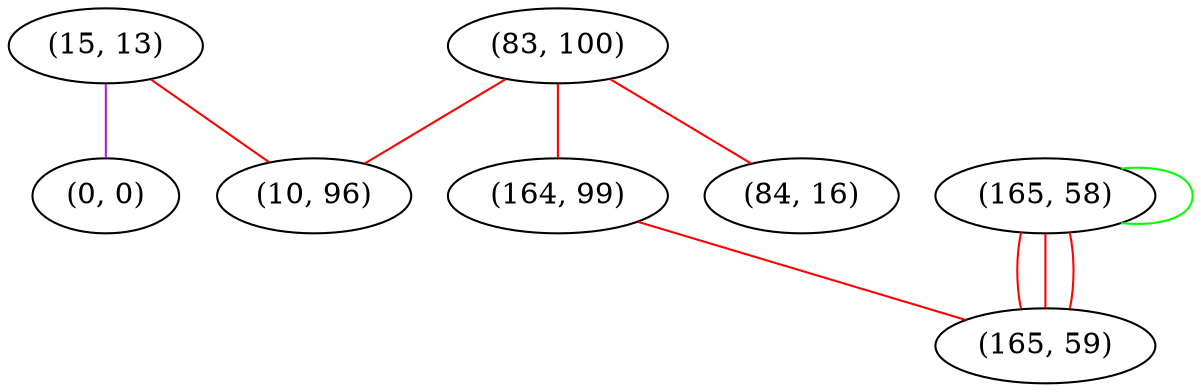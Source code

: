 graph "" {
"(15, 13)";
"(83, 100)";
"(0, 0)";
"(165, 58)";
"(164, 99)";
"(165, 59)";
"(10, 96)";
"(84, 16)";
"(15, 13)" -- "(10, 96)"  [color=red, key=0, weight=1];
"(15, 13)" -- "(0, 0)"  [color=purple, key=0, weight=4];
"(83, 100)" -- "(10, 96)"  [color=red, key=0, weight=1];
"(83, 100)" -- "(164, 99)"  [color=red, key=0, weight=1];
"(83, 100)" -- "(84, 16)"  [color=red, key=0, weight=1];
"(165, 58)" -- "(165, 58)"  [color=green, key=0, weight=2];
"(165, 58)" -- "(165, 59)"  [color=red, key=0, weight=1];
"(165, 58)" -- "(165, 59)"  [color=red, key=1, weight=1];
"(165, 58)" -- "(165, 59)"  [color=red, key=2, weight=1];
"(164, 99)" -- "(165, 59)"  [color=red, key=0, weight=1];
}
